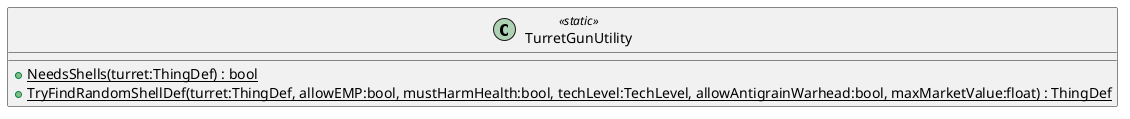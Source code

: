 @startuml
class TurretGunUtility <<static>> {
    + {static} NeedsShells(turret:ThingDef) : bool
    + {static} TryFindRandomShellDef(turret:ThingDef, allowEMP:bool, mustHarmHealth:bool, techLevel:TechLevel, allowAntigrainWarhead:bool, maxMarketValue:float) : ThingDef
}
@enduml
